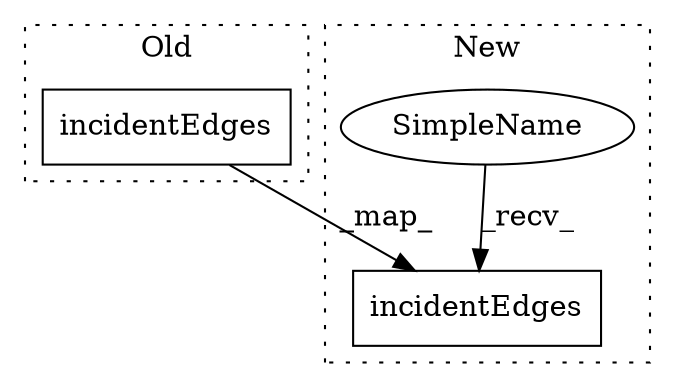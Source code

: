 digraph G {
subgraph cluster0 {
1 [label="incidentEdges" a="32" s="3361,3379" l="14,1" shape="box"];
label = "Old";
style="dotted";
}
subgraph cluster1 {
2 [label="incidentEdges" a="32" s="3583,3601" l="14,1" shape="box"];
3 [label="SimpleName" a="42" s="3105" l="5" shape="ellipse"];
label = "New";
style="dotted";
}
1 -> 2 [label="_map_"];
3 -> 2 [label="_recv_"];
}
